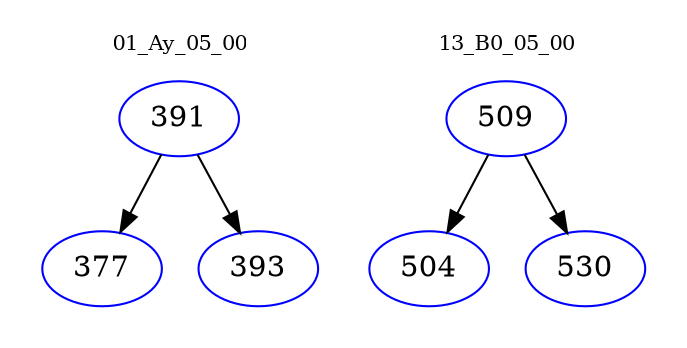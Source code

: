 digraph{
subgraph cluster_0 {
color = white
label = "01_Ay_05_00";
fontsize=10;
T0_391 [label="391", color="blue"]
T0_391 -> T0_377 [color="black"]
T0_377 [label="377", color="blue"]
T0_391 -> T0_393 [color="black"]
T0_393 [label="393", color="blue"]
}
subgraph cluster_1 {
color = white
label = "13_B0_05_00";
fontsize=10;
T1_509 [label="509", color="blue"]
T1_509 -> T1_504 [color="black"]
T1_504 [label="504", color="blue"]
T1_509 -> T1_530 [color="black"]
T1_530 [label="530", color="blue"]
}
}

